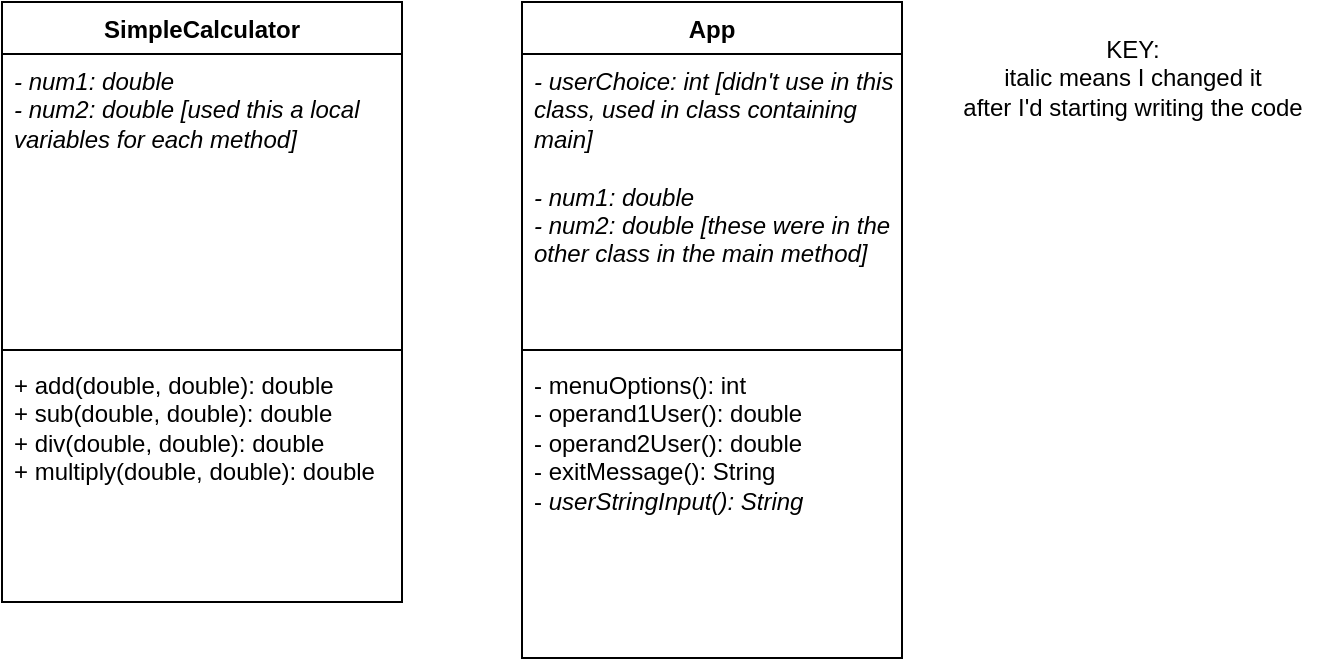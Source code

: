 <mxfile version="21.6.5" type="device">
  <diagram name="Page-1" id="iaZ8SFnZD06CJIBgPHiG">
    <mxGraphModel dx="1276" dy="596" grid="1" gridSize="10" guides="1" tooltips="1" connect="1" arrows="1" fold="1" page="1" pageScale="1" pageWidth="827" pageHeight="1169" math="0" shadow="0">
      <root>
        <mxCell id="0" />
        <mxCell id="1" parent="0" />
        <mxCell id="6XTKAwnIMPZA9dCHUfGT-1" value="SimpleCalculator" style="swimlane;fontStyle=1;align=center;verticalAlign=top;childLayout=stackLayout;horizontal=1;startSize=26;horizontalStack=0;resizeParent=1;resizeParentMax=0;resizeLast=0;collapsible=1;marginBottom=0;whiteSpace=wrap;html=1;" vertex="1" parent="1">
          <mxGeometry x="70" y="70" width="200" height="300" as="geometry" />
        </mxCell>
        <mxCell id="6XTKAwnIMPZA9dCHUfGT-2" value="&lt;i&gt;- num1: double&lt;br&gt;- num2: double [used this a local variables for each method]&lt;/i&gt;" style="text;strokeColor=none;fillColor=none;align=left;verticalAlign=top;spacingLeft=4;spacingRight=4;overflow=hidden;rotatable=0;points=[[0,0.5],[1,0.5]];portConstraint=eastwest;whiteSpace=wrap;html=1;" vertex="1" parent="6XTKAwnIMPZA9dCHUfGT-1">
          <mxGeometry y="26" width="200" height="144" as="geometry" />
        </mxCell>
        <mxCell id="6XTKAwnIMPZA9dCHUfGT-3" value="" style="line;strokeWidth=1;fillColor=none;align=left;verticalAlign=middle;spacingTop=-1;spacingLeft=3;spacingRight=3;rotatable=0;labelPosition=right;points=[];portConstraint=eastwest;strokeColor=inherit;" vertex="1" parent="6XTKAwnIMPZA9dCHUfGT-1">
          <mxGeometry y="170" width="200" height="8" as="geometry" />
        </mxCell>
        <mxCell id="6XTKAwnIMPZA9dCHUfGT-4" value="+ add(double, double): double&lt;br&gt;+ sub(double, double): double&lt;br&gt;+ div(double, double): double&lt;br&gt;+ multiply(double, double): double" style="text;strokeColor=none;fillColor=none;align=left;verticalAlign=top;spacingLeft=4;spacingRight=4;overflow=hidden;rotatable=0;points=[[0,0.5],[1,0.5]];portConstraint=eastwest;whiteSpace=wrap;html=1;" vertex="1" parent="6XTKAwnIMPZA9dCHUfGT-1">
          <mxGeometry y="178" width="200" height="122" as="geometry" />
        </mxCell>
        <mxCell id="6XTKAwnIMPZA9dCHUfGT-6" value="App" style="swimlane;fontStyle=1;align=center;verticalAlign=top;childLayout=stackLayout;horizontal=1;startSize=26;horizontalStack=0;resizeParent=1;resizeParentMax=0;resizeLast=0;collapsible=1;marginBottom=0;whiteSpace=wrap;html=1;" vertex="1" parent="1">
          <mxGeometry x="330" y="70" width="190" height="328" as="geometry" />
        </mxCell>
        <mxCell id="6XTKAwnIMPZA9dCHUfGT-7" value="&lt;i&gt;- userChoice: int [didn&#39;t use in this class, used in class containing main]&lt;br&gt;&lt;br&gt;- num1: double&lt;br&gt;- num2: double [these were in the other class in the main method]&lt;/i&gt;" style="text;strokeColor=none;fillColor=none;align=left;verticalAlign=top;spacingLeft=4;spacingRight=4;overflow=hidden;rotatable=0;points=[[0,0.5],[1,0.5]];portConstraint=eastwest;whiteSpace=wrap;html=1;" vertex="1" parent="6XTKAwnIMPZA9dCHUfGT-6">
          <mxGeometry y="26" width="190" height="144" as="geometry" />
        </mxCell>
        <mxCell id="6XTKAwnIMPZA9dCHUfGT-8" value="" style="line;strokeWidth=1;fillColor=none;align=left;verticalAlign=middle;spacingTop=-1;spacingLeft=3;spacingRight=3;rotatable=0;labelPosition=right;points=[];portConstraint=eastwest;strokeColor=inherit;" vertex="1" parent="6XTKAwnIMPZA9dCHUfGT-6">
          <mxGeometry y="170" width="190" height="8" as="geometry" />
        </mxCell>
        <mxCell id="6XTKAwnIMPZA9dCHUfGT-9" value="- menuOptions(): int&lt;br&gt;- operand1User(): double&lt;br&gt;- operand2User(): double&lt;br&gt;- exitMessage(): String&lt;br&gt;- &lt;i&gt;userStringInput(): String&lt;/i&gt;" style="text;strokeColor=none;fillColor=none;align=left;verticalAlign=top;spacingLeft=4;spacingRight=4;overflow=hidden;rotatable=0;points=[[0,0.5],[1,0.5]];portConstraint=eastwest;whiteSpace=wrap;html=1;" vertex="1" parent="6XTKAwnIMPZA9dCHUfGT-6">
          <mxGeometry y="178" width="190" height="150" as="geometry" />
        </mxCell>
        <mxCell id="6XTKAwnIMPZA9dCHUfGT-10" value="KEY:&lt;br&gt;italic means I changed it&lt;br&gt;after I&#39;d starting writing the code&lt;br&gt;&lt;br&gt;" style="text;html=1;align=center;verticalAlign=middle;resizable=0;points=[];autosize=1;strokeColor=none;fillColor=none;" vertex="1" parent="1">
          <mxGeometry x="540" y="80" width="190" height="70" as="geometry" />
        </mxCell>
      </root>
    </mxGraphModel>
  </diagram>
</mxfile>
